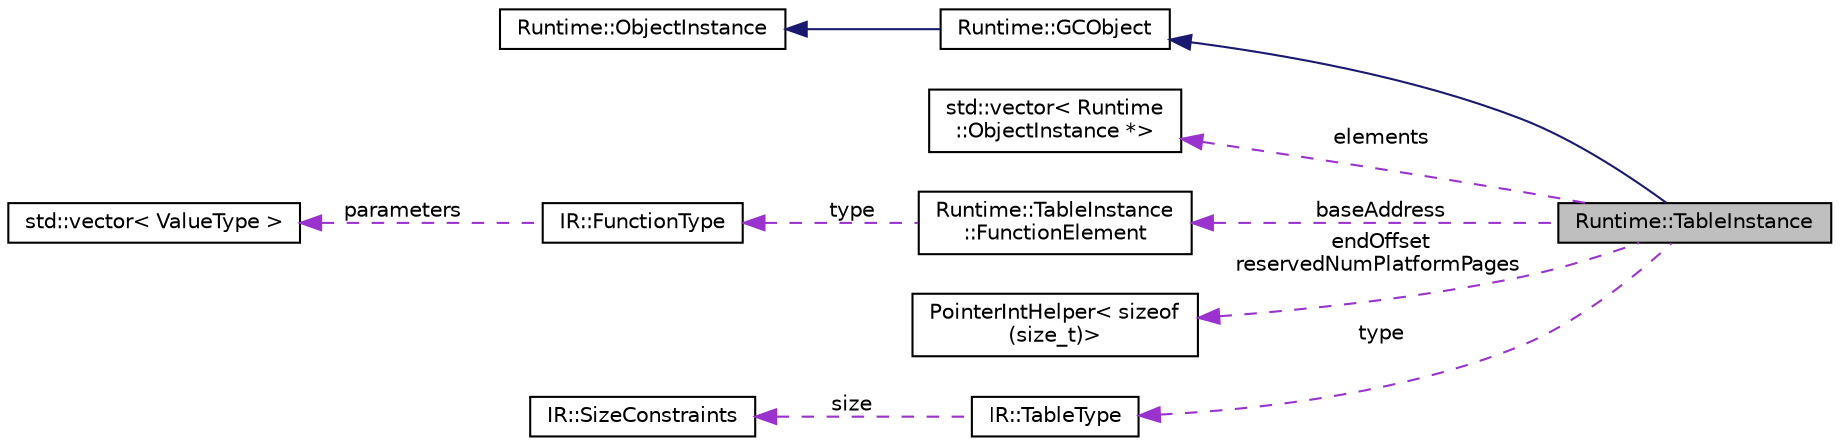 digraph "Runtime::TableInstance"
{
  edge [fontname="Helvetica",fontsize="10",labelfontname="Helvetica",labelfontsize="10"];
  node [fontname="Helvetica",fontsize="10",shape=record];
  rankdir="LR";
  Node3 [label="Runtime::TableInstance",height=0.2,width=0.4,color="black", fillcolor="grey75", style="filled", fontcolor="black"];
  Node4 -> Node3 [dir="back",color="midnightblue",fontsize="10",style="solid",fontname="Helvetica"];
  Node4 [label="Runtime::GCObject",height=0.2,width=0.4,color="black", fillcolor="white", style="filled",URL="$struct_runtime_1_1_g_c_object.html"];
  Node5 -> Node4 [dir="back",color="midnightblue",fontsize="10",style="solid",fontname="Helvetica"];
  Node5 [label="Runtime::ObjectInstance",height=0.2,width=0.4,color="black", fillcolor="white", style="filled",URL="$struct_runtime_1_1_object_instance.html"];
  Node6 -> Node3 [dir="back",color="darkorchid3",fontsize="10",style="dashed",label=" elements" ,fontname="Helvetica"];
  Node6 [label="std::vector\< Runtime\l::ObjectInstance *\>",height=0.2,width=0.4,color="black", fillcolor="white", style="filled",URL="$classstd_1_1vector.html"];
  Node7 -> Node3 [dir="back",color="darkorchid3",fontsize="10",style="dashed",label=" baseAddress" ,fontname="Helvetica"];
  Node7 [label="Runtime::TableInstance\l::FunctionElement",height=0.2,width=0.4,color="black", fillcolor="white", style="filled",URL="$struct_runtime_1_1_table_instance_1_1_function_element.html"];
  Node8 -> Node7 [dir="back",color="darkorchid3",fontsize="10",style="dashed",label=" type" ,fontname="Helvetica"];
  Node8 [label="IR::FunctionType",height=0.2,width=0.4,color="black", fillcolor="white", style="filled",URL="$struct_i_r_1_1_function_type.html"];
  Node9 -> Node8 [dir="back",color="darkorchid3",fontsize="10",style="dashed",label=" parameters" ,fontname="Helvetica"];
  Node9 [label="std::vector\< ValueType \>",height=0.2,width=0.4,color="black", fillcolor="white", style="filled",URL="$classstd_1_1vector.html"];
  Node10 -> Node3 [dir="back",color="darkorchid3",fontsize="10",style="dashed",label=" endOffset\nreservedNumPlatformPages" ,fontname="Helvetica"];
  Node10 [label="PointerIntHelper\< sizeof\l(size_t)\>",height=0.2,width=0.4,color="black", fillcolor="white", style="filled",URL="$struct_pointer_int_helper.html"];
  Node11 -> Node3 [dir="back",color="darkorchid3",fontsize="10",style="dashed",label=" type" ,fontname="Helvetica"];
  Node11 [label="IR::TableType",height=0.2,width=0.4,color="black", fillcolor="white", style="filled",URL="$struct_i_r_1_1_table_type.html"];
  Node12 -> Node11 [dir="back",color="darkorchid3",fontsize="10",style="dashed",label=" size" ,fontname="Helvetica"];
  Node12 [label="IR::SizeConstraints",height=0.2,width=0.4,color="black", fillcolor="white", style="filled",URL="$struct_i_r_1_1_size_constraints.html"];
}
